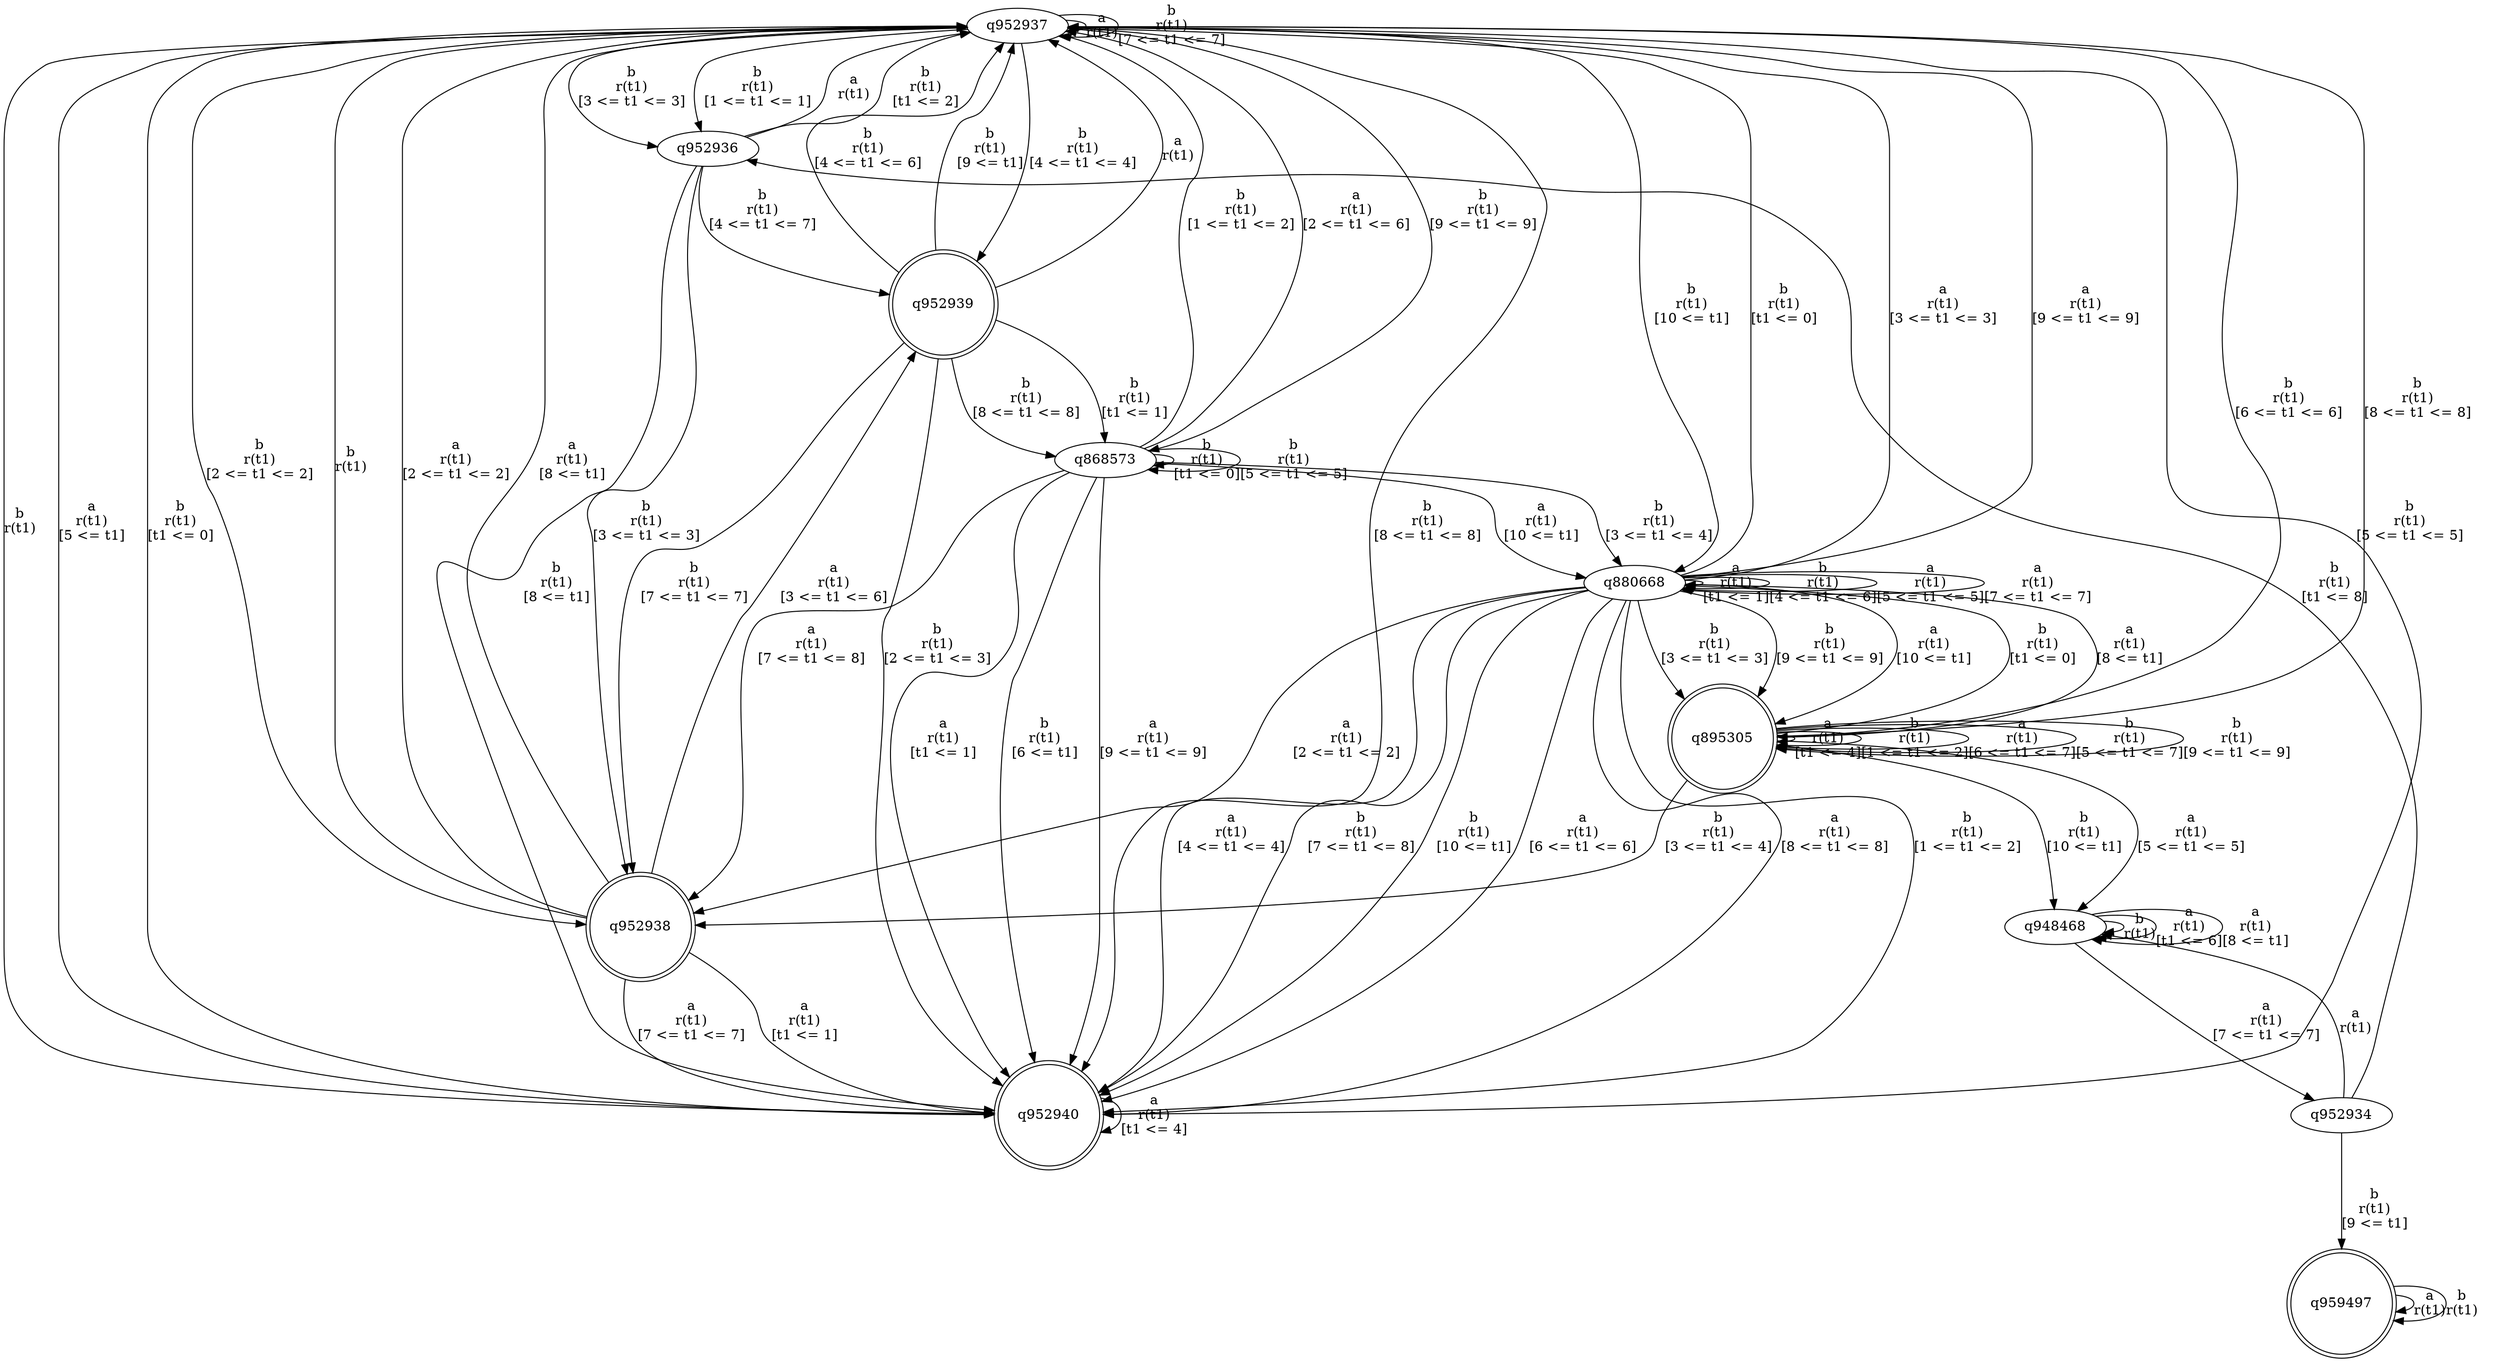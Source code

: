 digraph "tests_1/test19/solution101/solution_verwer" {
	q952937[label=q952937]
	q952940[label=q952940 shape=doublecircle]
	q952936[label=q952936]
	q952938[label=q952938 shape=doublecircle]
	q952939[label=q952939 shape=doublecircle]
	q868573[label=q868573]
	q880668[label=q880668]
	q895305[label=q895305 shape=doublecircle]
	q948468[label=q948468]
	q952934[label=q952934]
	q959497[label=q959497 shape=doublecircle]
	q952937 -> q952937[label="a\nr(t1)\n"]
	q952937 -> q952937[label="b\nr(t1)\n[7 <= t1 <= 7]"]
	q952937 -> q952940[label="b\nr(t1)\n[t1 <= 0]"]
	q952940 -> q952937[label="b\nr(t1)\n"]
	q952940 -> q952937[label="a\nr(t1)\n[5 <= t1]"]
	q952940 -> q952940[label="a\nr(t1)\n[t1 <= 4]"]
	q952937 -> q952936[label="b\nr(t1)\n[3 <= t1 <= 3]"]
	q952936 -> q952937[label="a\nr(t1)\n"]
	q952936 -> q952937[label="b\nr(t1)\n[t1 <= 2]"]
	q952936 -> q952938[label="b\nr(t1)\n[3 <= t1 <= 3]"]
	q952938 -> q952937[label="b\nr(t1)\n"]
	q952938 -> q952940[label="a\nr(t1)\n[t1 <= 1]"]
	q952938 -> q952937[label="a\nr(t1)\n[2 <= t1 <= 2]"]
	q952938 -> q952939[label="a\nr(t1)\n[3 <= t1 <= 6]"]
	q952939 -> q952937[label="a\nr(t1)\n"]
	q952939 -> q868573[label="b\nr(t1)\n[t1 <= 1]"]
	q868573 -> q952940[label="a\nr(t1)\n[t1 <= 1]"]
	q868573 -> q868573[label="b\nr(t1)\n[t1 <= 0]"]
	q868573 -> q952937[label="b\nr(t1)\n[1 <= t1 <= 2]"]
	q868573 -> q880668[label="b\nr(t1)\n[3 <= t1 <= 4]"]
	q880668 -> q952937[label="b\nr(t1)\n[t1 <= 0]"]
	q880668 -> q880668[label="a\nr(t1)\n[t1 <= 1]"]
	q880668 -> q952940[label="b\nr(t1)\n[1 <= t1 <= 2]"]
	q880668 -> q952938[label="a\nr(t1)\n[2 <= t1 <= 2]"]
	q880668 -> q895305[label="b\nr(t1)\n[3 <= t1 <= 3]"]
	q895305 -> q895305[label="a\nr(t1)\n[t1 <= 4]"]
	q895305 -> q880668[label="b\nr(t1)\n[t1 <= 0]"]
	q895305 -> q948468[label="a\nr(t1)\n[5 <= t1 <= 5]"]
	q948468 -> q948468[label="b\nr(t1)\n"]
	q948468 -> q948468[label="a\nr(t1)\n[t1 <= 6]"]
	q948468 -> q952934[label="a\nr(t1)\n[7 <= t1 <= 7]"]
	q952934 -> q948468[label="a\nr(t1)\n"]
	q952934 -> q952936[label="b\nr(t1)\n[t1 <= 8]"]
	q952934 -> q959497[label="b\nr(t1)\n[9 <= t1]"]
	q959497 -> q959497[label="a\nr(t1)\n"]
	q959497 -> q959497[label="b\nr(t1)\n"]
	q948468 -> q948468[label="a\nr(t1)\n[8 <= t1]"]
	q895305 -> q895305[label="b\nr(t1)\n[1 <= t1 <= 2]"]
	q895305 -> q880668[label="a\nr(t1)\n[8 <= t1]"]
	q895305 -> q895305[label="a\nr(t1)\n[6 <= t1 <= 7]"]
	q895305 -> q952938[label="b\nr(t1)\n[3 <= t1 <= 4]"]
	q895305 -> q895305[label="b\nr(t1)\n[5 <= t1 <= 7]"]
	q895305 -> q952937[label="b\nr(t1)\n[8 <= t1 <= 8]"]
	q895305 -> q895305[label="b\nr(t1)\n[9 <= t1 <= 9]"]
	q895305 -> q948468[label="b\nr(t1)\n[10 <= t1]"]
	q880668 -> q952937[label="a\nr(t1)\n[3 <= t1 <= 3]"]
	q880668 -> q880668[label="b\nr(t1)\n[4 <= t1 <= 6]"]
	q880668 -> q952940[label="a\nr(t1)\n[4 <= t1 <= 4]"]
	q880668 -> q952940[label="b\nr(t1)\n[7 <= t1 <= 8]"]
	q880668 -> q880668[label="a\nr(t1)\n[5 <= t1 <= 5]"]
	q880668 -> q895305[label="b\nr(t1)\n[9 <= t1 <= 9]"]
	q880668 -> q952940[label="b\nr(t1)\n[10 <= t1]"]
	q880668 -> q952940[label="a\nr(t1)\n[6 <= t1 <= 6]"]
	q880668 -> q880668[label="a\nr(t1)\n[7 <= t1 <= 7]"]
	q880668 -> q952940[label="a\nr(t1)\n[8 <= t1 <= 8]"]
	q880668 -> q952937[label="a\nr(t1)\n[9 <= t1 <= 9]"]
	q880668 -> q895305[label="a\nr(t1)\n[10 <= t1]"]
	q868573 -> q952937[label="a\nr(t1)\n[2 <= t1 <= 6]"]
	q868573 -> q868573[label="b\nr(t1)\n[5 <= t1 <= 5]"]
	q868573 -> q952940[label="b\nr(t1)\n[6 <= t1]"]
	q868573 -> q952938[label="a\nr(t1)\n[7 <= t1 <= 8]"]
	q868573 -> q952940[label="a\nr(t1)\n[9 <= t1 <= 9]"]
	q868573 -> q880668[label="a\nr(t1)\n[10 <= t1]"]
	q952939 -> q952940[label="b\nr(t1)\n[2 <= t1 <= 3]"]
	q952939 -> q952937[label="b\nr(t1)\n[4 <= t1 <= 6]"]
	q952939 -> q952938[label="b\nr(t1)\n[7 <= t1 <= 7]"]
	q952939 -> q868573[label="b\nr(t1)\n[8 <= t1 <= 8]"]
	q952939 -> q952937[label="b\nr(t1)\n[9 <= t1]"]
	q952938 -> q952940[label="a\nr(t1)\n[7 <= t1 <= 7]"]
	q952938 -> q952937[label="a\nr(t1)\n[8 <= t1]"]
	q952936 -> q952939[label="b\nr(t1)\n[4 <= t1 <= 7]"]
	q952936 -> q952940[label="b\nr(t1)\n[8 <= t1]"]
	q952937 -> q952940[label="b\nr(t1)\n[8 <= t1 <= 8]"]
	q952937 -> q952936[label="b\nr(t1)\n[1 <= t1 <= 1]"]
	q952937 -> q952938[label="b\nr(t1)\n[2 <= t1 <= 2]"]
	q952937 -> q952939[label="b\nr(t1)\n[4 <= t1 <= 4]"]
	q952937 -> q868573[label="b\nr(t1)\n[9 <= t1 <= 9]"]
	q952937 -> q880668[label="b\nr(t1)\n[10 <= t1]"]
	q952937 -> q952940[label="b\nr(t1)\n[5 <= t1 <= 5]"]
	q952937 -> q895305[label="b\nr(t1)\n[6 <= t1 <= 6]"]
}
